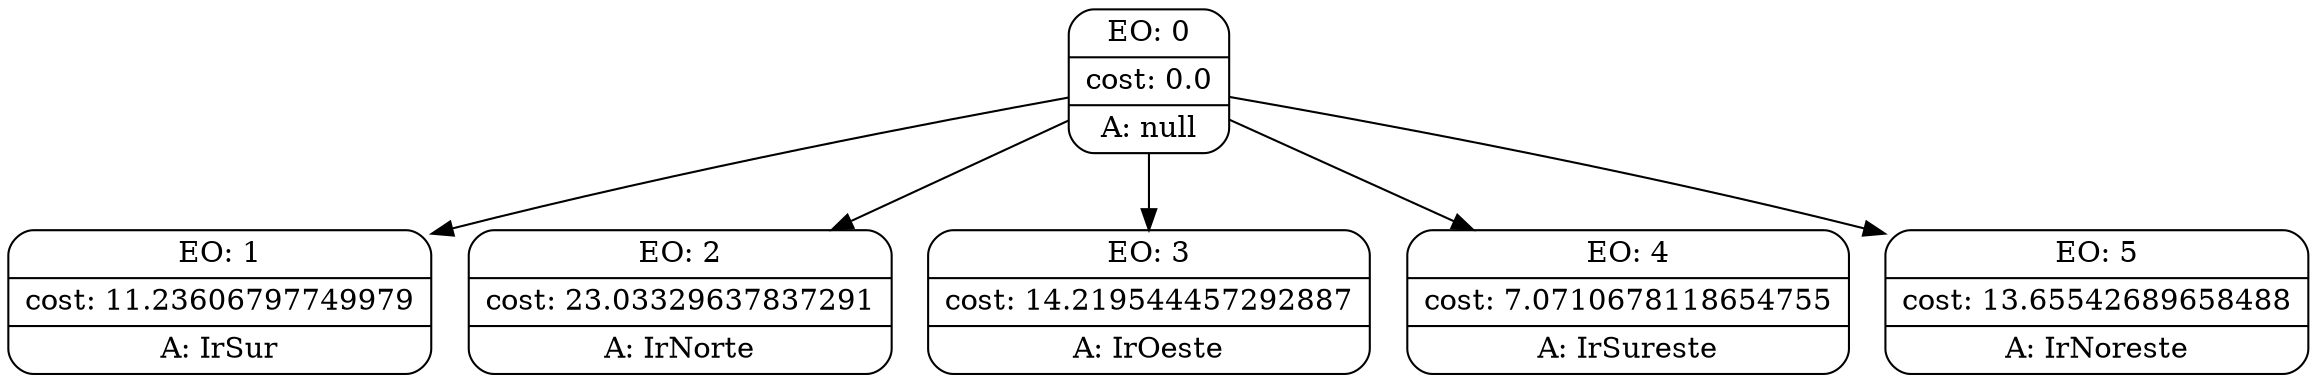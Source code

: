digraph g {
node [shape = Mrecord];
nodo0[label="{EO: 0|cost: 0.0|A: null}"]
nodo1[label="{EO: 1|cost: 11.23606797749979|A: IrSur}"]

nodo0 -> nodo1;
nodo2[label="{EO: 2|cost: 23.03329637837291|A: IrNorte}"]

nodo0 -> nodo2;
nodo3[label="{EO: 3|cost: 14.219544457292887|A: IrOeste}"]

nodo0 -> nodo3;
nodo4[label="{EO: 4|cost: 7.0710678118654755|A: IrSureste}"]

nodo0 -> nodo4;
nodo5[label="{EO: 5|cost: 13.65542689658488|A: IrNoreste}"]

nodo0 -> nodo5;


}